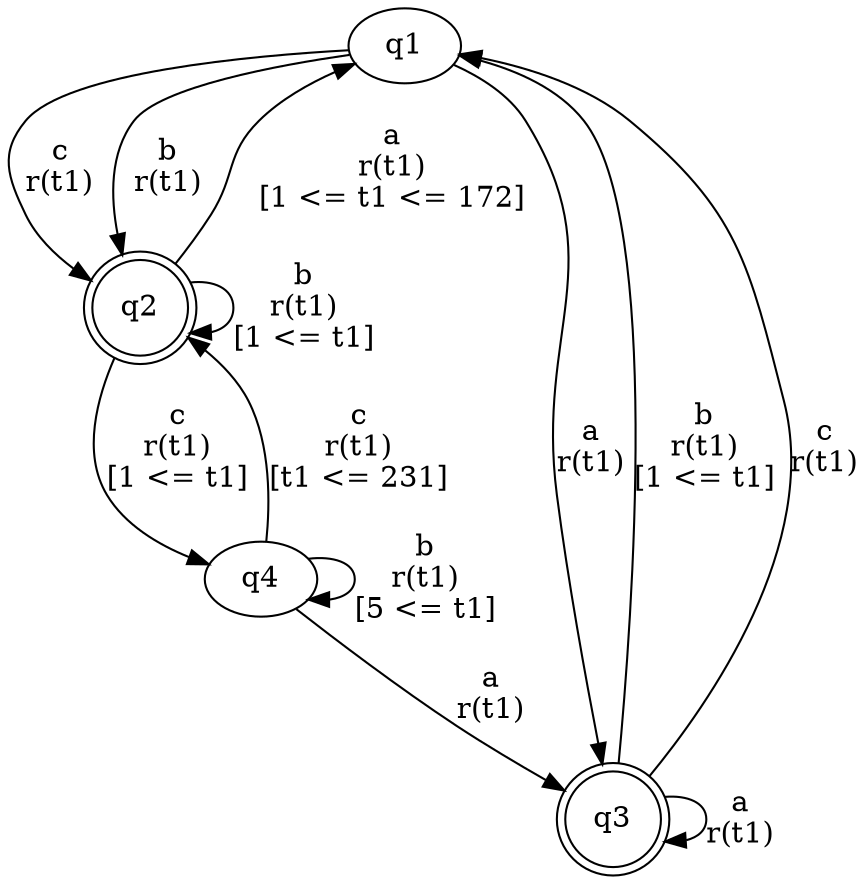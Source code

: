 digraph "tests_1/test102/solution501/solution" {
	q1[label=q1]
	q2[label=q2 shape=doublecircle]
	q4[label=q4]
	q3[label=q3 shape=doublecircle]
	q1 -> q2[label="c\nr(t1)\n"]
	q2 -> q1[label="a\nr(t1)\n[1 <= t1 <= 172]"]
	q2 -> q2[label="b\nr(t1)\n[1 <= t1]"]
	q2 -> q4[label="c\nr(t1)\n[1 <= t1]"]
	q4 -> q2[label="c\nr(t1)\n[t1 <= 231]"]
	q4 -> q3[label="a\nr(t1)\n"]
	q3 -> q1[label="b\nr(t1)\n[1 <= t1]"]
	q3 -> q1[label="c\nr(t1)\n"]
	q3 -> q3[label="a\nr(t1)\n"]
	q4 -> q4[label="b\nr(t1)\n[5 <= t1]"]
	q1 -> q2[label="b\nr(t1)\n"]
	q1 -> q3[label="a\nr(t1)\n"]
}
